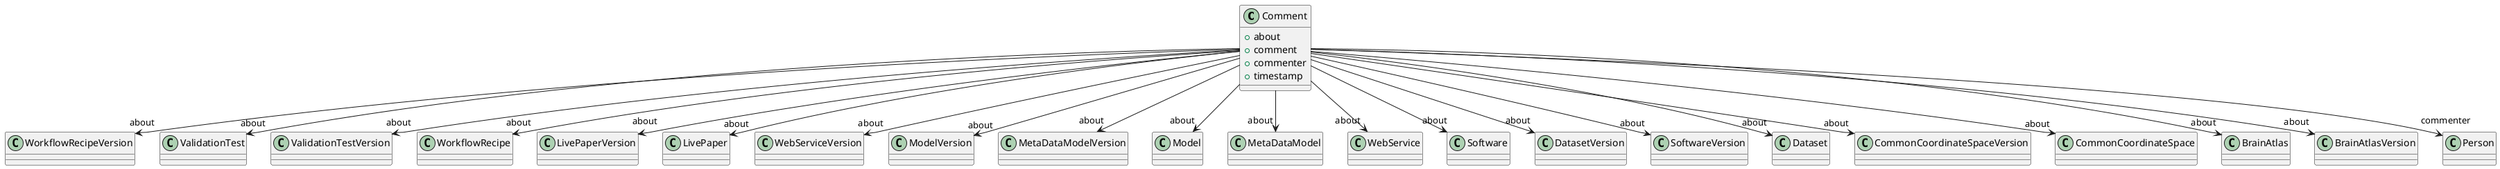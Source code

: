 @startuml
class Comment {
+about
+comment
+commenter
+timestamp

}
Comment -d-> "about" WorkflowRecipeVersion
Comment -d-> "about" ValidationTest
Comment -d-> "about" ValidationTestVersion
Comment -d-> "about" WorkflowRecipe
Comment -d-> "about" LivePaperVersion
Comment -d-> "about" LivePaper
Comment -d-> "about" WebServiceVersion
Comment -d-> "about" ModelVersion
Comment -d-> "about" MetaDataModelVersion
Comment -d-> "about" Model
Comment -d-> "about" MetaDataModel
Comment -d-> "about" WebService
Comment -d-> "about" Software
Comment -d-> "about" DatasetVersion
Comment -d-> "about" SoftwareVersion
Comment -d-> "about" Dataset
Comment -d-> "about" CommonCoordinateSpaceVersion
Comment -d-> "about" CommonCoordinateSpace
Comment -d-> "about" BrainAtlas
Comment -d-> "about" BrainAtlasVersion
Comment -d-> "commenter" Person

@enduml